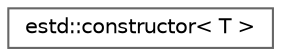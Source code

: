 digraph "Graphical Class Hierarchy"
{
 // LATEX_PDF_SIZE
  bgcolor="transparent";
  edge [fontname=Helvetica,fontsize=10,labelfontname=Helvetica,labelfontsize=10];
  node [fontname=Helvetica,fontsize=10,shape=box,height=0.2,width=0.4];
  rankdir="LR";
  Node0 [id="Node000000",label="estd::constructor\< T \>",height=0.2,width=0.4,color="grey40", fillcolor="white", style="filled",URL="$db/df6/classestd_1_1constructor.html",tooltip=" "];
}
